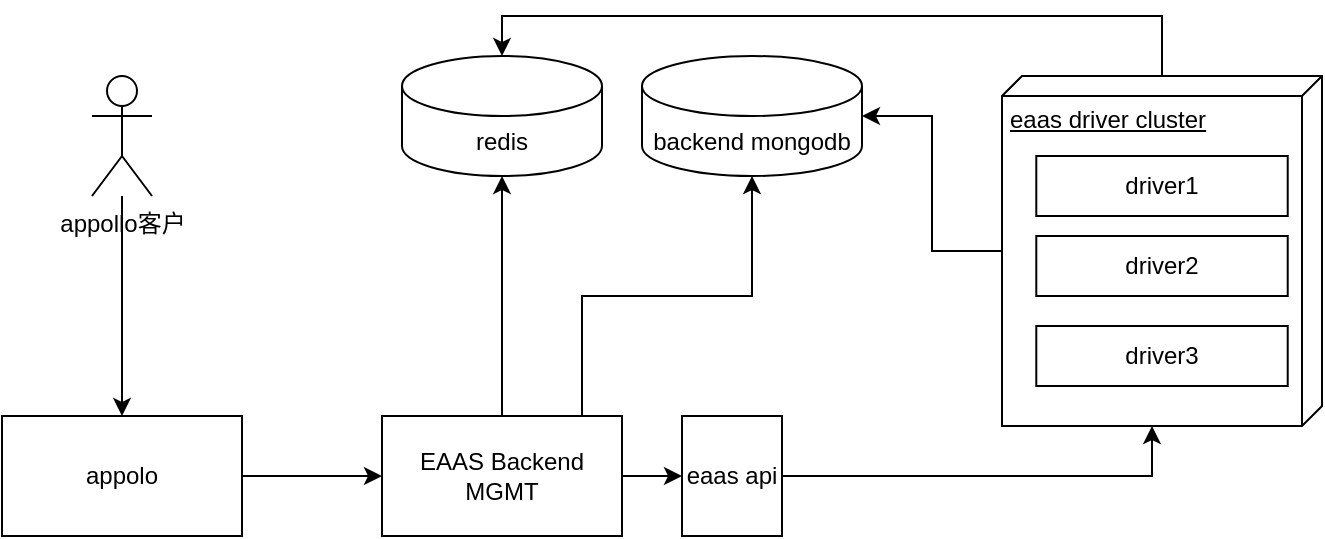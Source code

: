 <mxfile version="13.8.0" type="github">
  <diagram id="C5RBs43oDa-KdzZeNtuy" name="Page-1">
    <mxGraphModel dx="1422" dy="762" grid="1" gridSize="10" guides="1" tooltips="1" connect="1" arrows="1" fold="1" page="1" pageScale="1" pageWidth="827" pageHeight="1169" math="0" shadow="0">
      <root>
        <mxCell id="WIyWlLk6GJQsqaUBKTNV-0" />
        <mxCell id="WIyWlLk6GJQsqaUBKTNV-1" parent="WIyWlLk6GJQsqaUBKTNV-0" />
        <mxCell id="b1qxnUXUKzal_mXckwnI-26" style="edgeStyle=orthogonalEdgeStyle;rounded=0;orthogonalLoop=1;jettySize=auto;html=1;entryX=1;entryY=0.5;entryDx=0;entryDy=0;entryPerimeter=0;" edge="1" parent="WIyWlLk6GJQsqaUBKTNV-1" source="b1qxnUXUKzal_mXckwnI-23" target="b1qxnUXUKzal_mXckwnI-2">
          <mxGeometry relative="1" as="geometry" />
        </mxCell>
        <mxCell id="b1qxnUXUKzal_mXckwnI-9" style="edgeStyle=orthogonalEdgeStyle;rounded=0;orthogonalLoop=1;jettySize=auto;html=1;entryX=0;entryY=0.5;entryDx=0;entryDy=0;" edge="1" parent="WIyWlLk6GJQsqaUBKTNV-1" source="b1qxnUXUKzal_mXckwnI-0" target="b1qxnUXUKzal_mXckwnI-3">
          <mxGeometry relative="1" as="geometry" />
        </mxCell>
        <mxCell id="b1qxnUXUKzal_mXckwnI-20" style="edgeStyle=orthogonalEdgeStyle;rounded=0;orthogonalLoop=1;jettySize=auto;html=1;entryX=0.5;entryY=1;entryDx=0;entryDy=0;entryPerimeter=0;" edge="1" parent="WIyWlLk6GJQsqaUBKTNV-1" source="b1qxnUXUKzal_mXckwnI-0" target="b1qxnUXUKzal_mXckwnI-2">
          <mxGeometry relative="1" as="geometry">
            <Array as="points">
              <mxPoint x="350" y="370" />
              <mxPoint x="435" y="370" />
            </Array>
          </mxGeometry>
        </mxCell>
        <mxCell id="b1qxnUXUKzal_mXckwnI-33" value="" style="edgeStyle=orthogonalEdgeStyle;rounded=0;orthogonalLoop=1;jettySize=auto;entryX=0.5;entryY=1;entryDx=0;entryDy=0;entryPerimeter=0;html=1;" edge="1" parent="WIyWlLk6GJQsqaUBKTNV-1" source="b1qxnUXUKzal_mXckwnI-0" target="b1qxnUXUKzal_mXckwnI-1">
          <mxGeometry relative="1" as="geometry" />
        </mxCell>
        <mxCell id="b1qxnUXUKzal_mXckwnI-0" value="EAAS Backend MGMT" style="rounded=0;whiteSpace=wrap;html=1;" vertex="1" parent="WIyWlLk6GJQsqaUBKTNV-1">
          <mxGeometry x="250" y="430" width="120" height="60" as="geometry" />
        </mxCell>
        <mxCell id="b1qxnUXUKzal_mXckwnI-1" value="redis" style="shape=cylinder3;whiteSpace=wrap;html=1;boundedLbl=1;backgroundOutline=1;size=15;" vertex="1" parent="WIyWlLk6GJQsqaUBKTNV-1">
          <mxGeometry x="260" y="250" width="100" height="60" as="geometry" />
        </mxCell>
        <mxCell id="b1qxnUXUKzal_mXckwnI-2" value="backend mongodb" style="shape=cylinder3;whiteSpace=wrap;html=1;boundedLbl=1;backgroundOutline=1;size=15;" vertex="1" parent="WIyWlLk6GJQsqaUBKTNV-1">
          <mxGeometry x="380" y="250" width="110" height="60" as="geometry" />
        </mxCell>
        <mxCell id="b1qxnUXUKzal_mXckwnI-30" style="edgeStyle=orthogonalEdgeStyle;rounded=0;orthogonalLoop=1;jettySize=auto;html=1;entryX=0;entryY=0;entryDx=175;entryDy=85;entryPerimeter=0;" edge="1" parent="WIyWlLk6GJQsqaUBKTNV-1" source="b1qxnUXUKzal_mXckwnI-3" target="b1qxnUXUKzal_mXckwnI-23">
          <mxGeometry relative="1" as="geometry" />
        </mxCell>
        <mxCell id="b1qxnUXUKzal_mXckwnI-3" value="eaas api" style="rounded=0;whiteSpace=wrap;html=1;" vertex="1" parent="WIyWlLk6GJQsqaUBKTNV-1">
          <mxGeometry x="400" y="430" width="50" height="60" as="geometry" />
        </mxCell>
        <mxCell id="b1qxnUXUKzal_mXckwnI-6" style="edgeStyle=orthogonalEdgeStyle;rounded=0;orthogonalLoop=1;jettySize=auto;html=1;entryX=0.5;entryY=0;entryDx=0;entryDy=0;" edge="1" parent="WIyWlLk6GJQsqaUBKTNV-1" source="b1qxnUXUKzal_mXckwnI-4" target="b1qxnUXUKzal_mXckwnI-5">
          <mxGeometry relative="1" as="geometry" />
        </mxCell>
        <mxCell id="b1qxnUXUKzal_mXckwnI-4" value="appollo客户" style="shape=umlActor;verticalLabelPosition=bottom;verticalAlign=top;html=1;outlineConnect=0;" vertex="1" parent="WIyWlLk6GJQsqaUBKTNV-1">
          <mxGeometry x="105" y="260" width="30" height="60" as="geometry" />
        </mxCell>
        <mxCell id="b1qxnUXUKzal_mXckwnI-7" style="edgeStyle=orthogonalEdgeStyle;rounded=0;orthogonalLoop=1;jettySize=auto;html=1;entryX=0;entryY=0.5;entryDx=0;entryDy=0;" edge="1" parent="WIyWlLk6GJQsqaUBKTNV-1" source="b1qxnUXUKzal_mXckwnI-5" target="b1qxnUXUKzal_mXckwnI-0">
          <mxGeometry relative="1" as="geometry" />
        </mxCell>
        <mxCell id="b1qxnUXUKzal_mXckwnI-5" value="appolo" style="rounded=0;whiteSpace=wrap;html=1;" vertex="1" parent="WIyWlLk6GJQsqaUBKTNV-1">
          <mxGeometry x="60" y="430" width="120" height="60" as="geometry" />
        </mxCell>
        <mxCell id="b1qxnUXUKzal_mXckwnI-29" value="" style="group" vertex="1" connectable="0" parent="WIyWlLk6GJQsqaUBKTNV-1">
          <mxGeometry x="560" y="260" width="160" height="175" as="geometry" />
        </mxCell>
        <mxCell id="b1qxnUXUKzal_mXckwnI-28" value="" style="group" vertex="1" connectable="0" parent="b1qxnUXUKzal_mXckwnI-29">
          <mxGeometry width="160" height="175" as="geometry" />
        </mxCell>
        <mxCell id="b1qxnUXUKzal_mXckwnI-23" value="&lt;span style=&quot;text-align: center&quot;&gt;eaas driver cluster&lt;/span&gt;" style="verticalAlign=top;align=left;spacingTop=8;spacingLeft=2;spacingRight=12;shape=cube;size=10;direction=south;fontStyle=4;html=1;" vertex="1" parent="b1qxnUXUKzal_mXckwnI-28">
          <mxGeometry width="160" height="175" as="geometry" />
        </mxCell>
        <mxCell id="b1qxnUXUKzal_mXckwnI-14" value="driver1" style="rounded=0;whiteSpace=wrap;html=1;" vertex="1" parent="b1qxnUXUKzal_mXckwnI-28">
          <mxGeometry x="17.143" y="40" width="125.714" height="30" as="geometry" />
        </mxCell>
        <mxCell id="b1qxnUXUKzal_mXckwnI-15" value="driver2" style="rounded=0;whiteSpace=wrap;html=1;" vertex="1" parent="b1qxnUXUKzal_mXckwnI-28">
          <mxGeometry x="17.143" y="80" width="125.714" height="30" as="geometry" />
        </mxCell>
        <mxCell id="b1qxnUXUKzal_mXckwnI-16" value="driver3" style="rounded=0;whiteSpace=wrap;html=1;" vertex="1" parent="b1qxnUXUKzal_mXckwnI-28">
          <mxGeometry x="17.143" y="125" width="125.714" height="30" as="geometry" />
        </mxCell>
        <mxCell id="b1qxnUXUKzal_mXckwnI-35" style="edgeStyle=orthogonalEdgeStyle;rounded=0;orthogonalLoop=1;jettySize=auto;html=1;entryX=0.5;entryY=0;entryDx=0;entryDy=0;entryPerimeter=0;" edge="1" parent="WIyWlLk6GJQsqaUBKTNV-1" source="b1qxnUXUKzal_mXckwnI-23" target="b1qxnUXUKzal_mXckwnI-1">
          <mxGeometry relative="1" as="geometry">
            <Array as="points">
              <mxPoint x="640" y="230" />
              <mxPoint x="310" y="230" />
            </Array>
          </mxGeometry>
        </mxCell>
      </root>
    </mxGraphModel>
  </diagram>
</mxfile>
